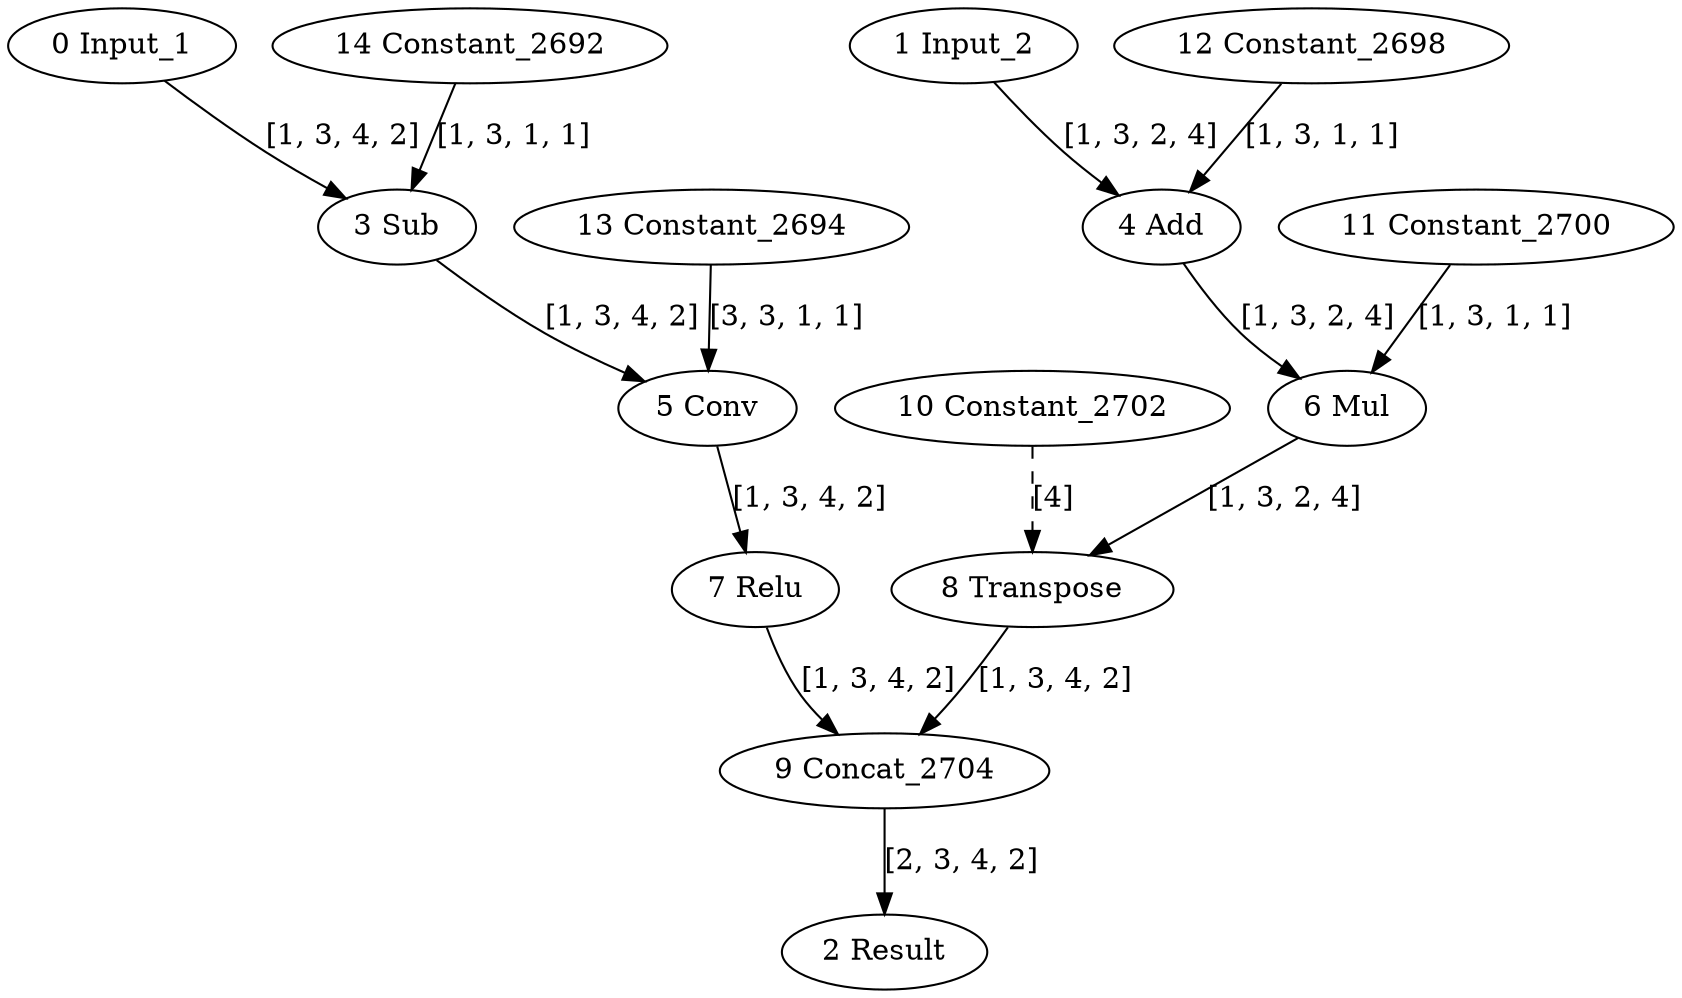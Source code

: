 strict digraph  {
"0 Input_1" [id=0, type=nncf_model_input];
"1 Input_2" [id=1, type=nncf_model_input];
"2 Result" [id=2, type=nncf_model_output];
"3 Sub" [id=3, type=Subtract];
"4 Add" [id=4, type=Add];
"5 Conv" [id=5, type=Convolution];
"6 Mul" [id=6, type=Multiply];
"7 Relu" [id=7, type=Relu];
"8 Transpose" [id=8, type=Transpose];
"9 Concat_2704" [id=9, type=Concat];
"10 Constant_2702" [id=10, type=Constant];
"11 Constant_2700" [id=11, type=Constant];
"12 Constant_2698" [id=12, type=Constant];
"13 Constant_2694" [id=13, type=Constant];
"14 Constant_2692" [id=14, type=Constant];
"0 Input_1" -> "3 Sub"  [label="[1, 3, 4, 2]", style=solid];
"1 Input_2" -> "4 Add"  [label="[1, 3, 2, 4]", style=solid];
"3 Sub" -> "5 Conv"  [label="[1, 3, 4, 2]", style=solid];
"4 Add" -> "6 Mul"  [label="[1, 3, 2, 4]", style=solid];
"5 Conv" -> "7 Relu"  [label="[1, 3, 4, 2]", style=solid];
"6 Mul" -> "8 Transpose"  [label="[1, 3, 2, 4]", style=solid];
"7 Relu" -> "9 Concat_2704"  [label="[1, 3, 4, 2]", style=solid];
"8 Transpose" -> "9 Concat_2704"  [label="[1, 3, 4, 2]", style=solid];
"9 Concat_2704" -> "2 Result"  [label="[2, 3, 4, 2]", style=solid];
"10 Constant_2702" -> "8 Transpose"  [label="[4]", style=dashed];
"11 Constant_2700" -> "6 Mul"  [label="[1, 3, 1, 1]", style=solid];
"12 Constant_2698" -> "4 Add"  [label="[1, 3, 1, 1]", style=solid];
"13 Constant_2694" -> "5 Conv"  [label="[3, 3, 1, 1]", style=solid];
"14 Constant_2692" -> "3 Sub"  [label="[1, 3, 1, 1]", style=solid];
}
